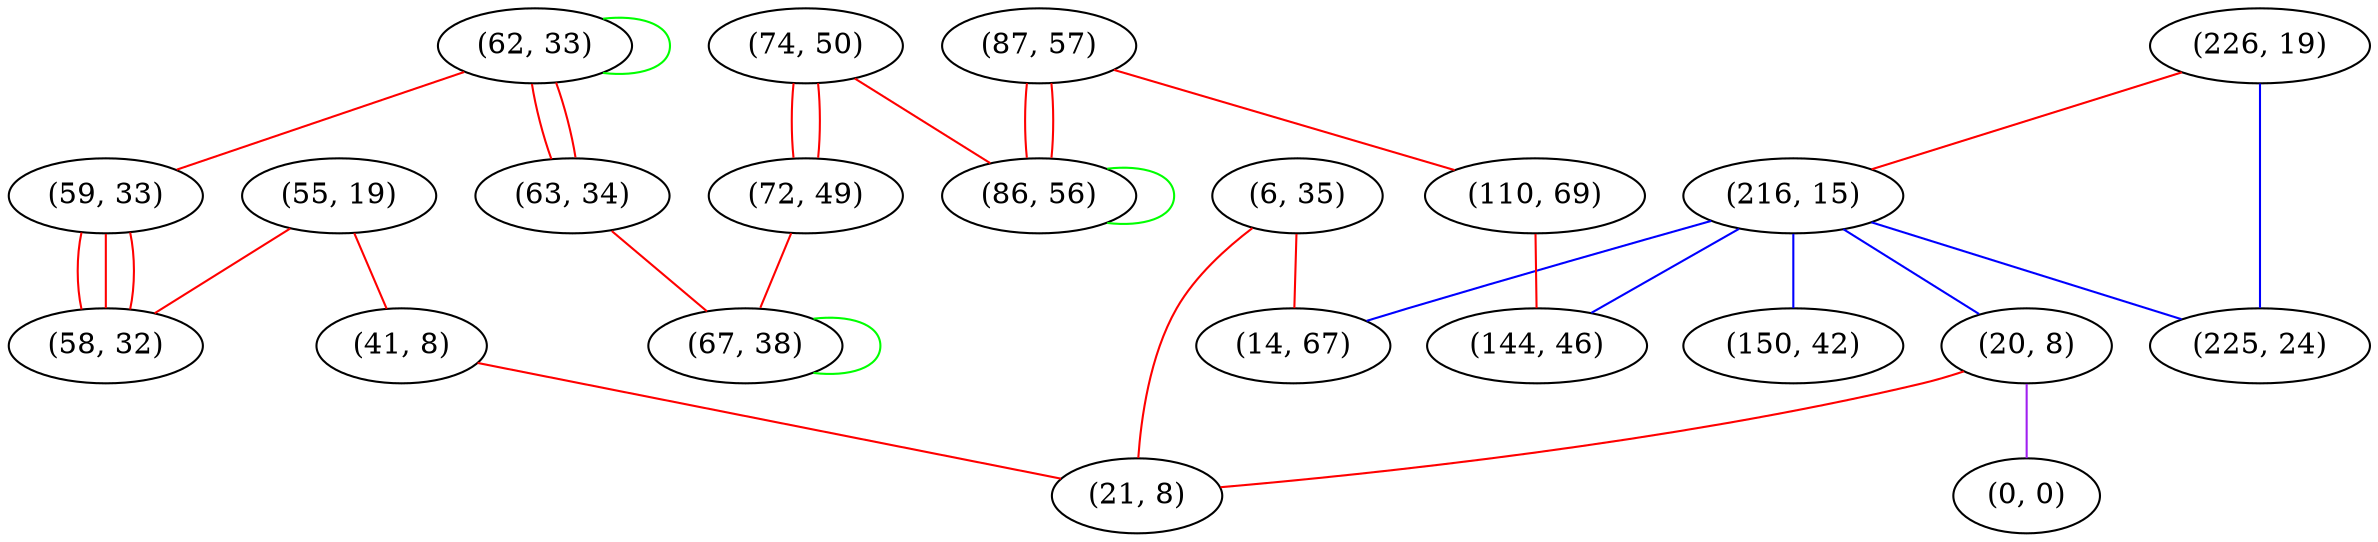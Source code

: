 graph "" {
"(55, 19)";
"(62, 33)";
"(59, 33)";
"(226, 19)";
"(58, 32)";
"(216, 15)";
"(74, 50)";
"(6, 35)";
"(20, 8)";
"(87, 57)";
"(225, 24)";
"(86, 56)";
"(41, 8)";
"(21, 8)";
"(63, 34)";
"(72, 49)";
"(0, 0)";
"(110, 69)";
"(14, 67)";
"(67, 38)";
"(150, 42)";
"(144, 46)";
"(55, 19)" -- "(58, 32)"  [color=red, key=0, weight=1];
"(55, 19)" -- "(41, 8)"  [color=red, key=0, weight=1];
"(62, 33)" -- "(62, 33)"  [color=green, key=0, weight=2];
"(62, 33)" -- "(59, 33)"  [color=red, key=0, weight=1];
"(62, 33)" -- "(63, 34)"  [color=red, key=0, weight=1];
"(62, 33)" -- "(63, 34)"  [color=red, key=1, weight=1];
"(59, 33)" -- "(58, 32)"  [color=red, key=0, weight=1];
"(59, 33)" -- "(58, 32)"  [color=red, key=1, weight=1];
"(59, 33)" -- "(58, 32)"  [color=red, key=2, weight=1];
"(226, 19)" -- "(225, 24)"  [color=blue, key=0, weight=3];
"(226, 19)" -- "(216, 15)"  [color=red, key=0, weight=1];
"(216, 15)" -- "(225, 24)"  [color=blue, key=0, weight=3];
"(216, 15)" -- "(20, 8)"  [color=blue, key=0, weight=3];
"(216, 15)" -- "(14, 67)"  [color=blue, key=0, weight=3];
"(216, 15)" -- "(144, 46)"  [color=blue, key=0, weight=3];
"(216, 15)" -- "(150, 42)"  [color=blue, key=0, weight=3];
"(74, 50)" -- "(72, 49)"  [color=red, key=0, weight=1];
"(74, 50)" -- "(72, 49)"  [color=red, key=1, weight=1];
"(74, 50)" -- "(86, 56)"  [color=red, key=0, weight=1];
"(6, 35)" -- "(14, 67)"  [color=red, key=0, weight=1];
"(6, 35)" -- "(21, 8)"  [color=red, key=0, weight=1];
"(20, 8)" -- "(0, 0)"  [color=purple, key=0, weight=4];
"(20, 8)" -- "(21, 8)"  [color=red, key=0, weight=1];
"(87, 57)" -- "(86, 56)"  [color=red, key=0, weight=1];
"(87, 57)" -- "(86, 56)"  [color=red, key=1, weight=1];
"(87, 57)" -- "(110, 69)"  [color=red, key=0, weight=1];
"(86, 56)" -- "(86, 56)"  [color=green, key=0, weight=2];
"(41, 8)" -- "(21, 8)"  [color=red, key=0, weight=1];
"(63, 34)" -- "(67, 38)"  [color=red, key=0, weight=1];
"(72, 49)" -- "(67, 38)"  [color=red, key=0, weight=1];
"(110, 69)" -- "(144, 46)"  [color=red, key=0, weight=1];
"(67, 38)" -- "(67, 38)"  [color=green, key=0, weight=2];
}
